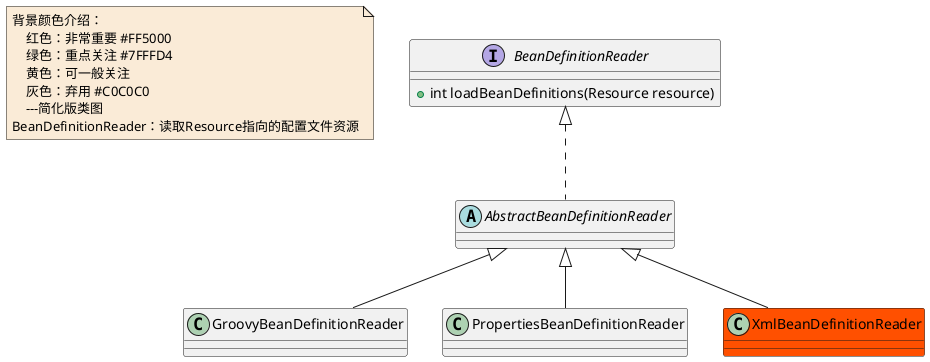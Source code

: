@startuml

note  as N1 #FAEBD7
    背景颜色介绍：
        红色：非常重要 #FF5000
        绿色：重点关注 #7FFFD4
        黄色：可一般关注
        灰色：弃用 #C0C0C0
        ---简化版类图
    BeanDefinitionReader：读取Resource指向的配置文件资源
end note


interface BeanDefinitionReader
BeanDefinitionReader : +int loadBeanDefinitions(Resource resource)
abstract class AbstractBeanDefinitionReader
class GroovyBeanDefinitionReader
class PropertiesBeanDefinitionReader
class XmlBeanDefinitionReader #FF5000


AbstractBeanDefinitionReader <|-- GroovyBeanDefinitionReader
AbstractBeanDefinitionReader <|-- PropertiesBeanDefinitionReader
AbstractBeanDefinitionReader <|-- XmlBeanDefinitionReader


BeanDefinitionReader <|.. AbstractBeanDefinitionReader



@enduml